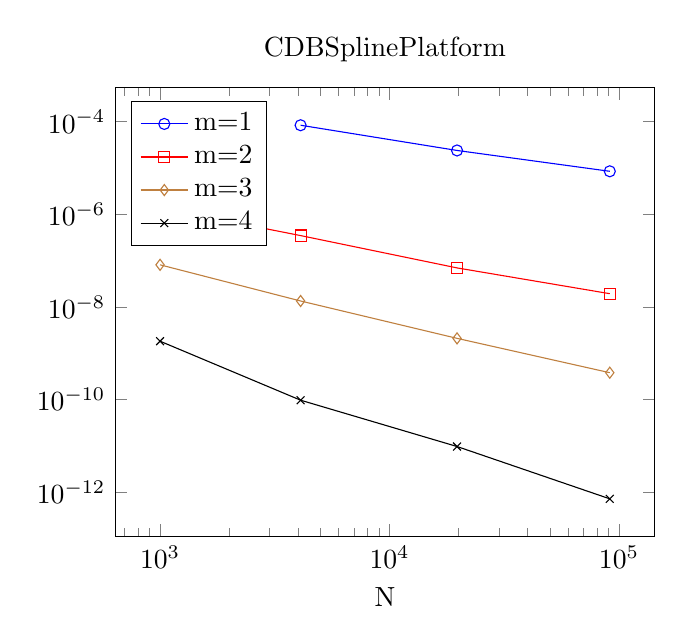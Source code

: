 \begin{tikzpicture}
\begin{groupplot}[ymin={0}, group style={group size={3 by 1}}]
    \nextgroupplot[xmode={log}, ymode={log}, xlabel={N}, legend pos={north west}, title={CDBSplinePlatform}]
    \addplot[color={blue}, mark={o}, mark options={solid}]
        table[row sep={\\}]
        {
            \\
            1000.0  0.0  \\
            4096.0  8.416e-5  \\
            19683.0  2.401e-5  \\
            91125.0  8.52e-6  \\
        }
        ;
    \addlegendentry {m=1}
    \addplot[color={red}, mark={square}, mark options={solid}]
        table[row sep={\\}]
        {
            \\
            1000.0  1.382e-6  \\
            4096.0  3.484e-7  \\
            19683.0  6.983e-8  \\
            91125.0  1.938e-8  \\
        }
        ;
    \addlegendentry {m=2}
    \addplot[color={brown}, mark={diamond}, mark options={solid}]
        table[row sep={\\}]
        {
            \\
            1000.0  8.142e-8  \\
            4096.0  1.347e-8  \\
            19683.0  2.102e-9  \\
            91125.0  3.809e-10  \\
        }
        ;
    \addlegendentry {m=3}
    \addplot[color={black}, mark={x}, mark options={solid}]
        table[row sep={\\}]
        {
            \\
            1000.0  1.824e-9  \\
            4096.0  9.703e-11  \\
            19683.0  9.7e-12  \\
            91125.0  7.191e-13  \\
        }
        ;
    \addlegendentry {m=4}
\end{groupplot}
\end{tikzpicture}
